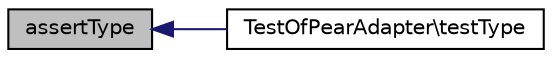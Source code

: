 digraph "assertType"
{
  edge [fontname="Helvetica",fontsize="10",labelfontname="Helvetica",labelfontsize="10"];
  node [fontname="Helvetica",fontsize="10",shape=record];
  rankdir="LR";
  Node1 [label="assertType",height=0.2,width=0.4,color="black", fillcolor="grey75", style="filled" fontcolor="black"];
  Node1 -> Node2 [dir="back",color="midnightblue",fontsize="10",style="solid",fontname="Helvetica"];
  Node2 [label="TestOfPearAdapter\\testType",height=0.2,width=0.4,color="black", fillcolor="white", style="filled",URL="$class_test_of_pear_adapter.html#a53cc47cb67b67bed5a68e8672854a508"];
}
